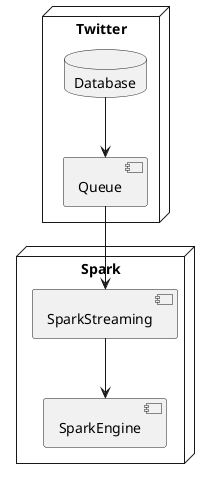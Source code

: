 @startuml

node Twitter {
    database Database
    component Queue

    Database --> Queue
}

node Spark {
    component SparkStreaming
    component SparkEngine

    Queue --> SparkStreaming
    SparkStreaming --> SparkEngine
}

@enduml
